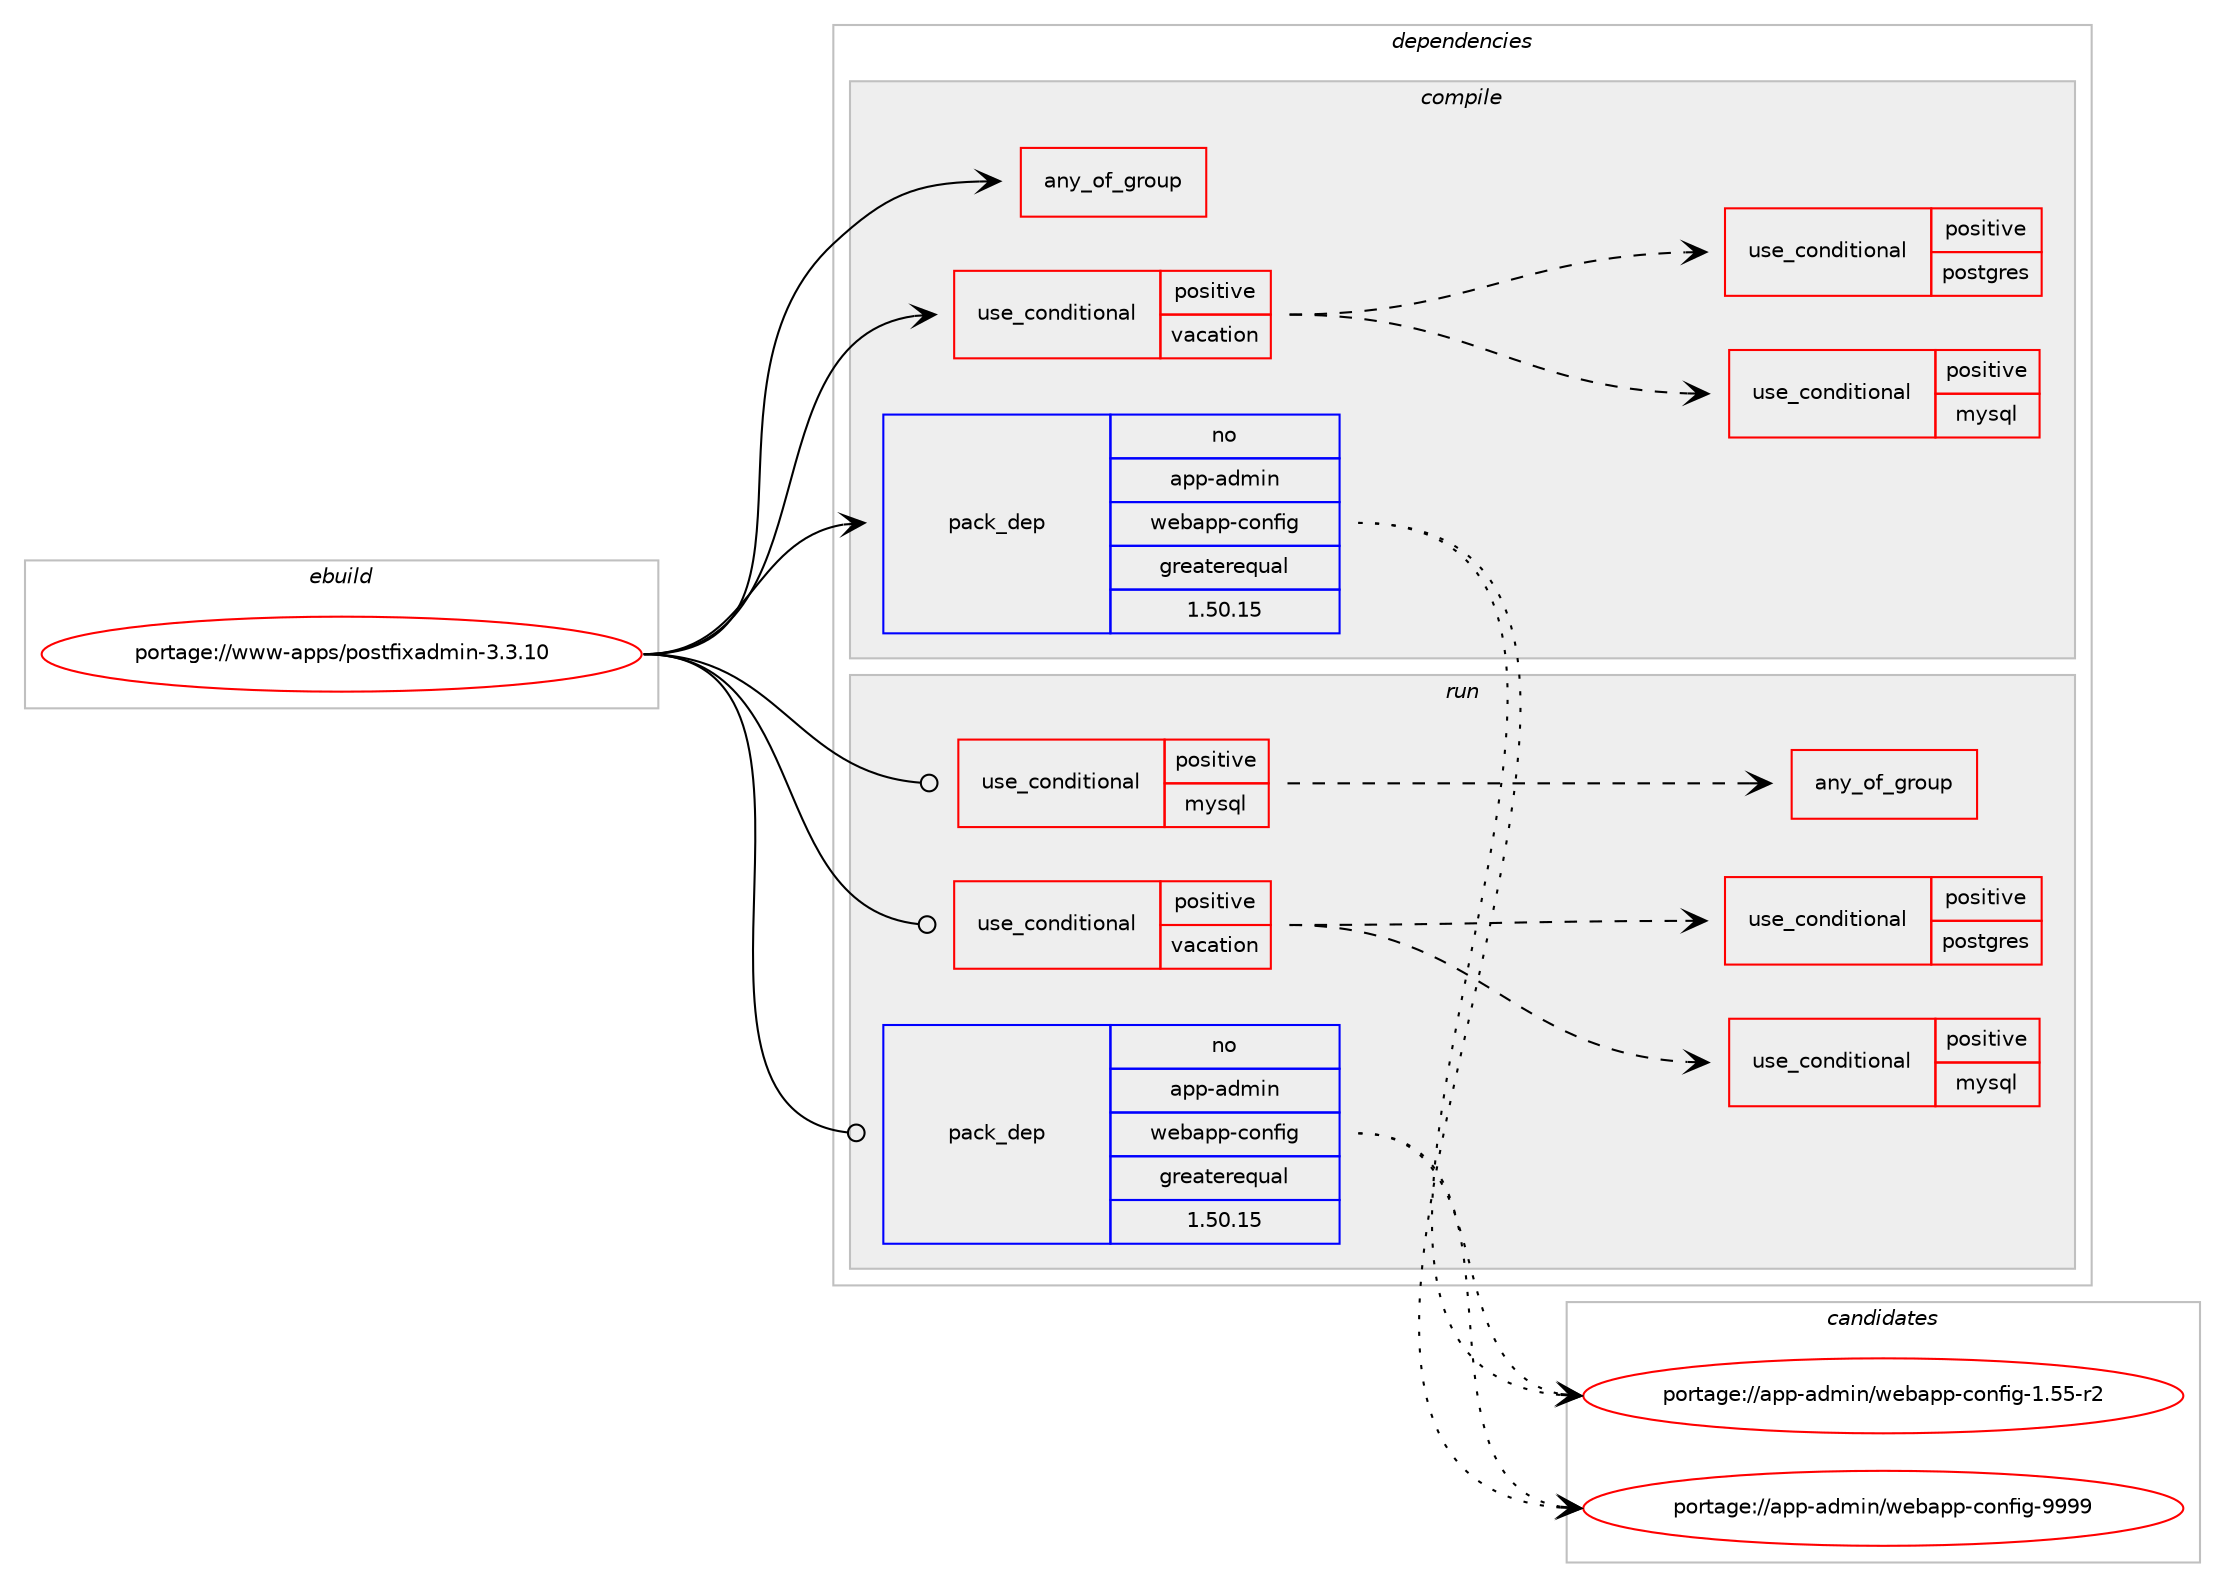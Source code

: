 digraph prolog {

# *************
# Graph options
# *************

newrank=true;
concentrate=true;
compound=true;
graph [rankdir=LR,fontname=Helvetica,fontsize=10,ranksep=1.5];#, ranksep=2.5, nodesep=0.2];
edge  [arrowhead=vee];
node  [fontname=Helvetica,fontsize=10];

# **********
# The ebuild
# **********

subgraph cluster_leftcol {
color=gray;
rank=same;
label=<<i>ebuild</i>>;
id [label="portage://www-apps/postfixadmin-3.3.10", color=red, width=4, href="../www-apps/postfixadmin-3.3.10.svg"];
}

# ****************
# The dependencies
# ****************

subgraph cluster_midcol {
color=gray;
label=<<i>dependencies</i>>;
subgraph cluster_compile {
fillcolor="#eeeeee";
style=filled;
label=<<i>compile</i>>;
subgraph any9 {
dependency318 [label=<<TABLE BORDER="0" CELLBORDER="1" CELLSPACING="0" CELLPADDING="4"><TR><TD CELLPADDING="10">any_of_group</TD></TR></TABLE>>, shape=none, color=red];# *** BEGIN UNKNOWN DEPENDENCY TYPE (TODO) ***
# dependency318 -> package_dependency(portage://www-apps/postfixadmin-3.3.10,install,no,virtual,httpd-cgi,none,[,,],[],[])
# *** END UNKNOWN DEPENDENCY TYPE (TODO) ***

# *** BEGIN UNKNOWN DEPENDENCY TYPE (TODO) ***
# dependency318 -> package_dependency(portage://www-apps/postfixadmin-3.3.10,install,no,virtual,httpd-fastcgi,none,[,,],[],[])
# *** END UNKNOWN DEPENDENCY TYPE (TODO) ***

}
id:e -> dependency318:w [weight=20,style="solid",arrowhead="vee"];
subgraph cond131 {
dependency319 [label=<<TABLE BORDER="0" CELLBORDER="1" CELLSPACING="0" CELLPADDING="4"><TR><TD ROWSPAN="3" CELLPADDING="10">use_conditional</TD></TR><TR><TD>positive</TD></TR><TR><TD>vacation</TD></TR></TABLE>>, shape=none, color=red];
# *** BEGIN UNKNOWN DEPENDENCY TYPE (TODO) ***
# dependency319 -> package_dependency(portage://www-apps/postfixadmin-3.3.10,install,no,acct-group,vacation,none,[,,],[],[])
# *** END UNKNOWN DEPENDENCY TYPE (TODO) ***

# *** BEGIN UNKNOWN DEPENDENCY TYPE (TODO) ***
# dependency319 -> package_dependency(portage://www-apps/postfixadmin-3.3.10,install,no,acct-user,vacation,none,[,,],[],[])
# *** END UNKNOWN DEPENDENCY TYPE (TODO) ***

# *** BEGIN UNKNOWN DEPENDENCY TYPE (TODO) ***
# dependency319 -> package_dependency(portage://www-apps/postfixadmin-3.3.10,install,no,dev-perl,DBI,none,[,,],[],[])
# *** END UNKNOWN DEPENDENCY TYPE (TODO) ***

# *** BEGIN UNKNOWN DEPENDENCY TYPE (TODO) ***
# dependency319 -> package_dependency(portage://www-apps/postfixadmin-3.3.10,install,no,dev-perl,Email-Sender,none,[,,],[],[])
# *** END UNKNOWN DEPENDENCY TYPE (TODO) ***

# *** BEGIN UNKNOWN DEPENDENCY TYPE (TODO) ***
# dependency319 -> package_dependency(portage://www-apps/postfixadmin-3.3.10,install,no,dev-perl,Email-Valid,none,[,,],[],[])
# *** END UNKNOWN DEPENDENCY TYPE (TODO) ***

# *** BEGIN UNKNOWN DEPENDENCY TYPE (TODO) ***
# dependency319 -> package_dependency(portage://www-apps/postfixadmin-3.3.10,install,no,dev-perl,Log-Dispatch,none,[,,],[],[])
# *** END UNKNOWN DEPENDENCY TYPE (TODO) ***

# *** BEGIN UNKNOWN DEPENDENCY TYPE (TODO) ***
# dependency319 -> package_dependency(portage://www-apps/postfixadmin-3.3.10,install,no,dev-perl,Log-Log4perl,none,[,,],[],[])
# *** END UNKNOWN DEPENDENCY TYPE (TODO) ***

# *** BEGIN UNKNOWN DEPENDENCY TYPE (TODO) ***
# dependency319 -> package_dependency(portage://www-apps/postfixadmin-3.3.10,install,no,dev-perl,MIME-Charset,none,[,,],[],[])
# *** END UNKNOWN DEPENDENCY TYPE (TODO) ***

# *** BEGIN UNKNOWN DEPENDENCY TYPE (TODO) ***
# dependency319 -> package_dependency(portage://www-apps/postfixadmin-3.3.10,install,no,dev-perl,MIME-EncWords,none,[,,],[],[])
# *** END UNKNOWN DEPENDENCY TYPE (TODO) ***

subgraph cond132 {
dependency320 [label=<<TABLE BORDER="0" CELLBORDER="1" CELLSPACING="0" CELLPADDING="4"><TR><TD ROWSPAN="3" CELLPADDING="10">use_conditional</TD></TR><TR><TD>positive</TD></TR><TR><TD>mysql</TD></TR></TABLE>>, shape=none, color=red];
# *** BEGIN UNKNOWN DEPENDENCY TYPE (TODO) ***
# dependency320 -> package_dependency(portage://www-apps/postfixadmin-3.3.10,install,no,dev-perl,DBD-mysql,none,[,,],[],[])
# *** END UNKNOWN DEPENDENCY TYPE (TODO) ***

}
dependency319:e -> dependency320:w [weight=20,style="dashed",arrowhead="vee"];
subgraph cond133 {
dependency321 [label=<<TABLE BORDER="0" CELLBORDER="1" CELLSPACING="0" CELLPADDING="4"><TR><TD ROWSPAN="3" CELLPADDING="10">use_conditional</TD></TR><TR><TD>positive</TD></TR><TR><TD>postgres</TD></TR></TABLE>>, shape=none, color=red];
# *** BEGIN UNKNOWN DEPENDENCY TYPE (TODO) ***
# dependency321 -> package_dependency(portage://www-apps/postfixadmin-3.3.10,install,no,dev-perl,DBD-Pg,none,[,,],[],[])
# *** END UNKNOWN DEPENDENCY TYPE (TODO) ***

}
dependency319:e -> dependency321:w [weight=20,style="dashed",arrowhead="vee"];
}
id:e -> dependency319:w [weight=20,style="solid",arrowhead="vee"];
subgraph pack180 {
dependency322 [label=<<TABLE BORDER="0" CELLBORDER="1" CELLSPACING="0" CELLPADDING="4" WIDTH="220"><TR><TD ROWSPAN="6" CELLPADDING="30">pack_dep</TD></TR><TR><TD WIDTH="110">no</TD></TR><TR><TD>app-admin</TD></TR><TR><TD>webapp-config</TD></TR><TR><TD>greaterequal</TD></TR><TR><TD>1.50.15</TD></TR></TABLE>>, shape=none, color=blue];
}
id:e -> dependency322:w [weight=20,style="solid",arrowhead="vee"];
# *** BEGIN UNKNOWN DEPENDENCY TYPE (TODO) ***
# id -> package_dependency(portage://www-apps/postfixadmin-3.3.10,install,no,dev-lang,php,none,[,,],any_different_slot,[use(enable(unicode),none),use(enable(imap),none),use(optenable(postgres),none)])
# *** END UNKNOWN DEPENDENCY TYPE (TODO) ***

}
subgraph cluster_compileandrun {
fillcolor="#eeeeee";
style=filled;
label=<<i>compile and run</i>>;
}
subgraph cluster_run {
fillcolor="#eeeeee";
style=filled;
label=<<i>run</i>>;
subgraph cond134 {
dependency323 [label=<<TABLE BORDER="0" CELLBORDER="1" CELLSPACING="0" CELLPADDING="4"><TR><TD ROWSPAN="3" CELLPADDING="10">use_conditional</TD></TR><TR><TD>positive</TD></TR><TR><TD>mysql</TD></TR></TABLE>>, shape=none, color=red];
subgraph any10 {
dependency324 [label=<<TABLE BORDER="0" CELLBORDER="1" CELLSPACING="0" CELLPADDING="4"><TR><TD CELLPADDING="10">any_of_group</TD></TR></TABLE>>, shape=none, color=red];# *** BEGIN UNKNOWN DEPENDENCY TYPE (TODO) ***
# dependency324 -> package_dependency(portage://www-apps/postfixadmin-3.3.10,run,no,dev-lang,php,none,[,,],[],[use(enable(mysqli),none)])
# *** END UNKNOWN DEPENDENCY TYPE (TODO) ***

# *** BEGIN UNKNOWN DEPENDENCY TYPE (TODO) ***
# dependency324 -> package_dependency(portage://www-apps/postfixadmin-3.3.10,run,no,dev-lang,php,none,[,,],[],[use(enable(mysql),none)])
# *** END UNKNOWN DEPENDENCY TYPE (TODO) ***

}
dependency323:e -> dependency324:w [weight=20,style="dashed",arrowhead="vee"];
}
id:e -> dependency323:w [weight=20,style="solid",arrowhead="odot"];
subgraph cond135 {
dependency325 [label=<<TABLE BORDER="0" CELLBORDER="1" CELLSPACING="0" CELLPADDING="4"><TR><TD ROWSPAN="3" CELLPADDING="10">use_conditional</TD></TR><TR><TD>positive</TD></TR><TR><TD>vacation</TD></TR></TABLE>>, shape=none, color=red];
# *** BEGIN UNKNOWN DEPENDENCY TYPE (TODO) ***
# dependency325 -> package_dependency(portage://www-apps/postfixadmin-3.3.10,run,no,acct-group,vacation,none,[,,],[],[])
# *** END UNKNOWN DEPENDENCY TYPE (TODO) ***

# *** BEGIN UNKNOWN DEPENDENCY TYPE (TODO) ***
# dependency325 -> package_dependency(portage://www-apps/postfixadmin-3.3.10,run,no,acct-user,vacation,none,[,,],[],[])
# *** END UNKNOWN DEPENDENCY TYPE (TODO) ***

# *** BEGIN UNKNOWN DEPENDENCY TYPE (TODO) ***
# dependency325 -> package_dependency(portage://www-apps/postfixadmin-3.3.10,run,no,dev-perl,DBI,none,[,,],[],[])
# *** END UNKNOWN DEPENDENCY TYPE (TODO) ***

# *** BEGIN UNKNOWN DEPENDENCY TYPE (TODO) ***
# dependency325 -> package_dependency(portage://www-apps/postfixadmin-3.3.10,run,no,dev-perl,Email-Sender,none,[,,],[],[])
# *** END UNKNOWN DEPENDENCY TYPE (TODO) ***

# *** BEGIN UNKNOWN DEPENDENCY TYPE (TODO) ***
# dependency325 -> package_dependency(portage://www-apps/postfixadmin-3.3.10,run,no,dev-perl,Email-Valid,none,[,,],[],[])
# *** END UNKNOWN DEPENDENCY TYPE (TODO) ***

# *** BEGIN UNKNOWN DEPENDENCY TYPE (TODO) ***
# dependency325 -> package_dependency(portage://www-apps/postfixadmin-3.3.10,run,no,dev-perl,Log-Dispatch,none,[,,],[],[])
# *** END UNKNOWN DEPENDENCY TYPE (TODO) ***

# *** BEGIN UNKNOWN DEPENDENCY TYPE (TODO) ***
# dependency325 -> package_dependency(portage://www-apps/postfixadmin-3.3.10,run,no,dev-perl,Log-Log4perl,none,[,,],[],[])
# *** END UNKNOWN DEPENDENCY TYPE (TODO) ***

# *** BEGIN UNKNOWN DEPENDENCY TYPE (TODO) ***
# dependency325 -> package_dependency(portage://www-apps/postfixadmin-3.3.10,run,no,dev-perl,MIME-Charset,none,[,,],[],[])
# *** END UNKNOWN DEPENDENCY TYPE (TODO) ***

# *** BEGIN UNKNOWN DEPENDENCY TYPE (TODO) ***
# dependency325 -> package_dependency(portage://www-apps/postfixadmin-3.3.10,run,no,dev-perl,MIME-EncWords,none,[,,],[],[])
# *** END UNKNOWN DEPENDENCY TYPE (TODO) ***

subgraph cond136 {
dependency326 [label=<<TABLE BORDER="0" CELLBORDER="1" CELLSPACING="0" CELLPADDING="4"><TR><TD ROWSPAN="3" CELLPADDING="10">use_conditional</TD></TR><TR><TD>positive</TD></TR><TR><TD>mysql</TD></TR></TABLE>>, shape=none, color=red];
# *** BEGIN UNKNOWN DEPENDENCY TYPE (TODO) ***
# dependency326 -> package_dependency(portage://www-apps/postfixadmin-3.3.10,run,no,dev-perl,DBD-mysql,none,[,,],[],[])
# *** END UNKNOWN DEPENDENCY TYPE (TODO) ***

}
dependency325:e -> dependency326:w [weight=20,style="dashed",arrowhead="vee"];
subgraph cond137 {
dependency327 [label=<<TABLE BORDER="0" CELLBORDER="1" CELLSPACING="0" CELLPADDING="4"><TR><TD ROWSPAN="3" CELLPADDING="10">use_conditional</TD></TR><TR><TD>positive</TD></TR><TR><TD>postgres</TD></TR></TABLE>>, shape=none, color=red];
# *** BEGIN UNKNOWN DEPENDENCY TYPE (TODO) ***
# dependency327 -> package_dependency(portage://www-apps/postfixadmin-3.3.10,run,no,dev-perl,DBD-Pg,none,[,,],[],[])
# *** END UNKNOWN DEPENDENCY TYPE (TODO) ***

}
dependency325:e -> dependency327:w [weight=20,style="dashed",arrowhead="vee"];
}
id:e -> dependency325:w [weight=20,style="solid",arrowhead="odot"];
subgraph pack181 {
dependency328 [label=<<TABLE BORDER="0" CELLBORDER="1" CELLSPACING="0" CELLPADDING="4" WIDTH="220"><TR><TD ROWSPAN="6" CELLPADDING="30">pack_dep</TD></TR><TR><TD WIDTH="110">no</TD></TR><TR><TD>app-admin</TD></TR><TR><TD>webapp-config</TD></TR><TR><TD>greaterequal</TD></TR><TR><TD>1.50.15</TD></TR></TABLE>>, shape=none, color=blue];
}
id:e -> dependency328:w [weight=20,style="solid",arrowhead="odot"];
# *** BEGIN UNKNOWN DEPENDENCY TYPE (TODO) ***
# id -> package_dependency(portage://www-apps/postfixadmin-3.3.10,run,no,dev-lang,php,none,[,,],any_different_slot,[use(enable(unicode),none),use(enable(imap),none),use(optenable(postgres),none)])
# *** END UNKNOWN DEPENDENCY TYPE (TODO) ***

# *** BEGIN UNKNOWN DEPENDENCY TYPE (TODO) ***
# id -> package_dependency(portage://www-apps/postfixadmin-3.3.10,run,no,virtual,httpd-php,none,[,,],[],[])
# *** END UNKNOWN DEPENDENCY TYPE (TODO) ***

}
}

# **************
# The candidates
# **************

subgraph cluster_choices {
rank=same;
color=gray;
label=<<i>candidates</i>>;

subgraph choice180 {
color=black;
nodesep=1;
choice971121124597100109105110471191019897112112459911111010210510345494653534511450 [label="portage://app-admin/webapp-config-1.55-r2", color=red, width=4,href="../app-admin/webapp-config-1.55-r2.svg"];
choice97112112459710010910511047119101989711211245991111101021051034557575757 [label="portage://app-admin/webapp-config-9999", color=red, width=4,href="../app-admin/webapp-config-9999.svg"];
dependency322:e -> choice971121124597100109105110471191019897112112459911111010210510345494653534511450:w [style=dotted,weight="100"];
dependency322:e -> choice97112112459710010910511047119101989711211245991111101021051034557575757:w [style=dotted,weight="100"];
}
subgraph choice181 {
color=black;
nodesep=1;
choice971121124597100109105110471191019897112112459911111010210510345494653534511450 [label="portage://app-admin/webapp-config-1.55-r2", color=red, width=4,href="../app-admin/webapp-config-1.55-r2.svg"];
choice97112112459710010910511047119101989711211245991111101021051034557575757 [label="portage://app-admin/webapp-config-9999", color=red, width=4,href="../app-admin/webapp-config-9999.svg"];
dependency328:e -> choice971121124597100109105110471191019897112112459911111010210510345494653534511450:w [style=dotted,weight="100"];
dependency328:e -> choice97112112459710010910511047119101989711211245991111101021051034557575757:w [style=dotted,weight="100"];
}
}

}
